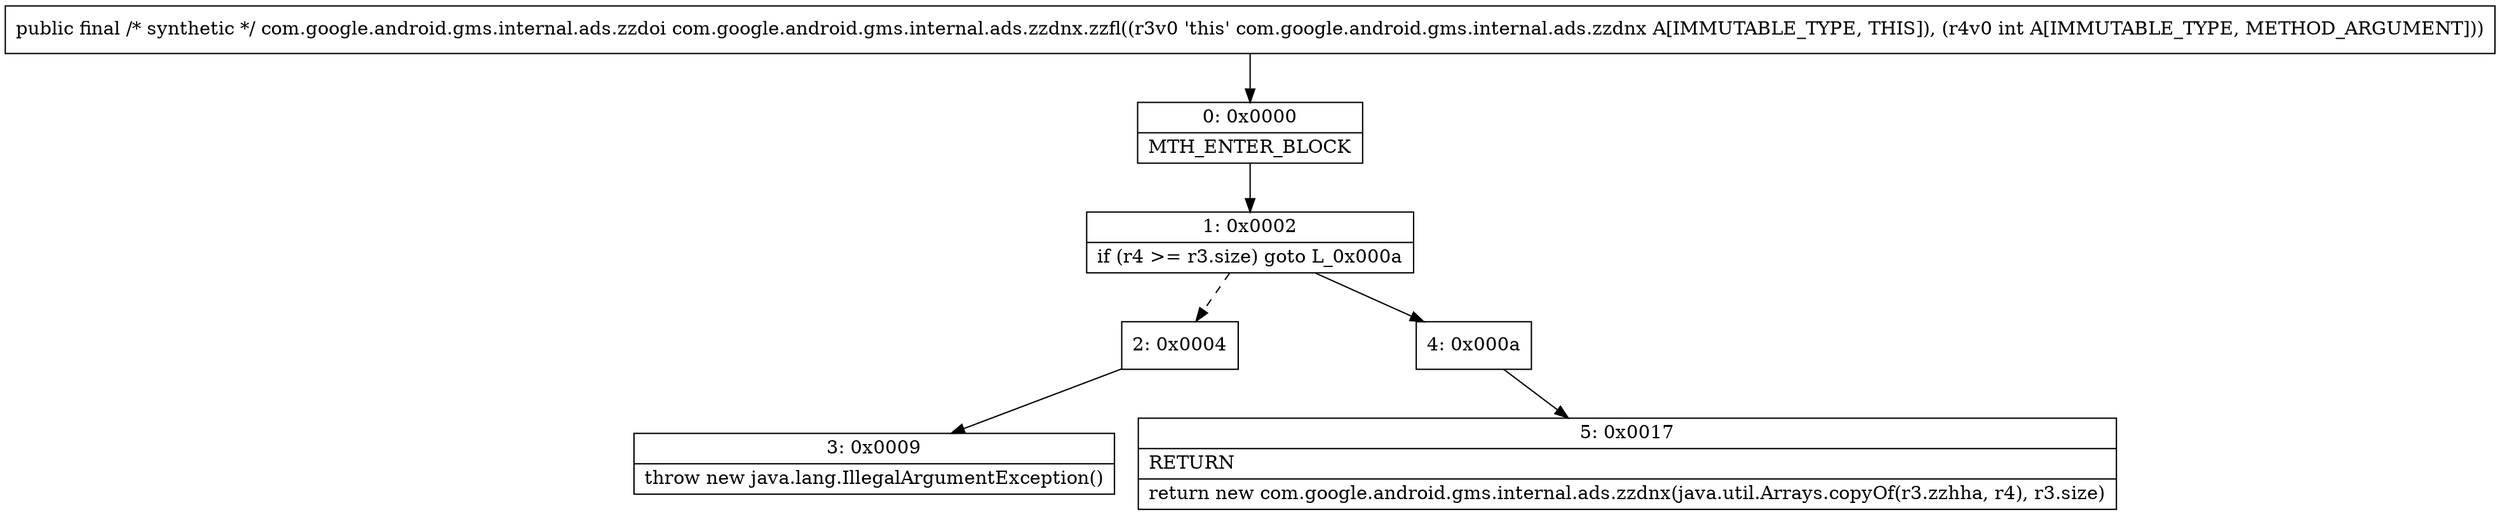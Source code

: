 digraph "CFG forcom.google.android.gms.internal.ads.zzdnx.zzfl(I)Lcom\/google\/android\/gms\/internal\/ads\/zzdoi;" {
Node_0 [shape=record,label="{0\:\ 0x0000|MTH_ENTER_BLOCK\l}"];
Node_1 [shape=record,label="{1\:\ 0x0002|if (r4 \>= r3.size) goto L_0x000a\l}"];
Node_2 [shape=record,label="{2\:\ 0x0004}"];
Node_3 [shape=record,label="{3\:\ 0x0009|throw new java.lang.IllegalArgumentException()\l}"];
Node_4 [shape=record,label="{4\:\ 0x000a}"];
Node_5 [shape=record,label="{5\:\ 0x0017|RETURN\l|return new com.google.android.gms.internal.ads.zzdnx(java.util.Arrays.copyOf(r3.zzhha, r4), r3.size)\l}"];
MethodNode[shape=record,label="{public final \/* synthetic *\/ com.google.android.gms.internal.ads.zzdoi com.google.android.gms.internal.ads.zzdnx.zzfl((r3v0 'this' com.google.android.gms.internal.ads.zzdnx A[IMMUTABLE_TYPE, THIS]), (r4v0 int A[IMMUTABLE_TYPE, METHOD_ARGUMENT])) }"];
MethodNode -> Node_0;
Node_0 -> Node_1;
Node_1 -> Node_2[style=dashed];
Node_1 -> Node_4;
Node_2 -> Node_3;
Node_4 -> Node_5;
}

